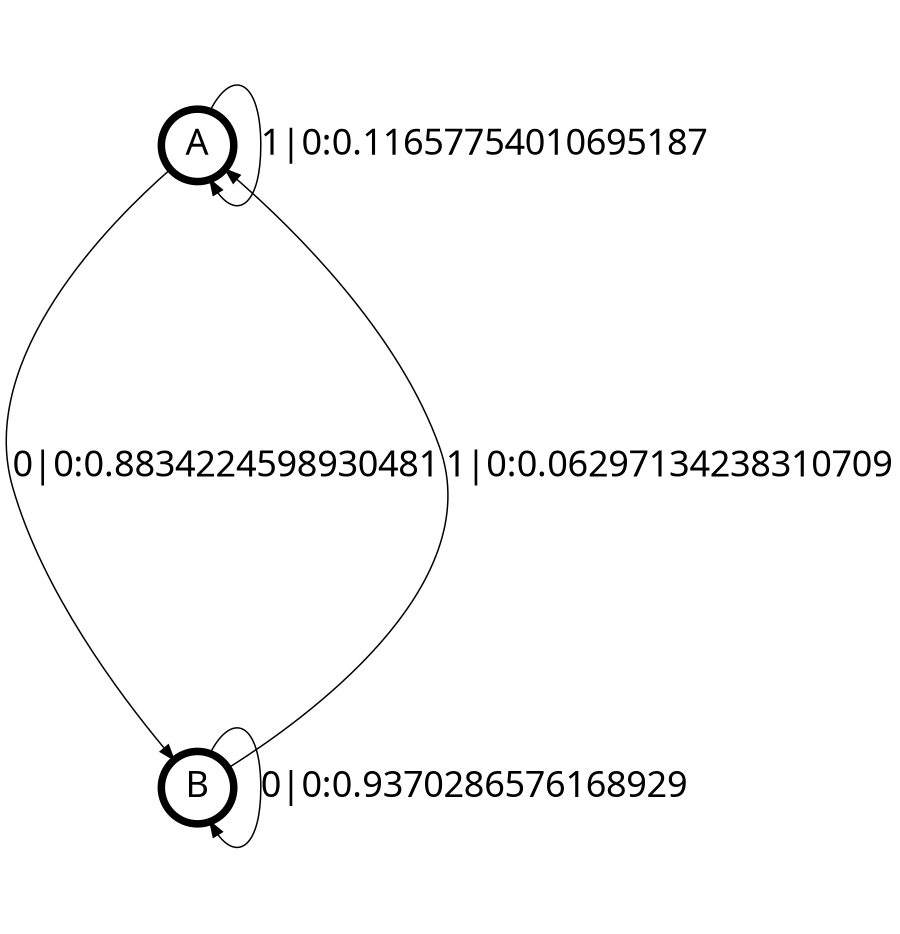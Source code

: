 digraph  {
size = "6,8.5";
ratio = "fill";
node
[shape = circle];
node [fontsize = 24];
node [penwidth = 5];
edge [fontsize = 24];
node [fontname = "CMU Serif Roman"];
graph [fontname = "CMU Serif Roman"];
edge [fontname = "CMU Serif Roman"];
A -> A [label = "1|0:0.11657754010695187\l"];
A -> B [label = "0|0:0.8834224598930481\l"];
B -> A [label = "1|0:0.06297134238310709\l"];
B -> B [label = "0|0:0.9370286576168929\l"];
}